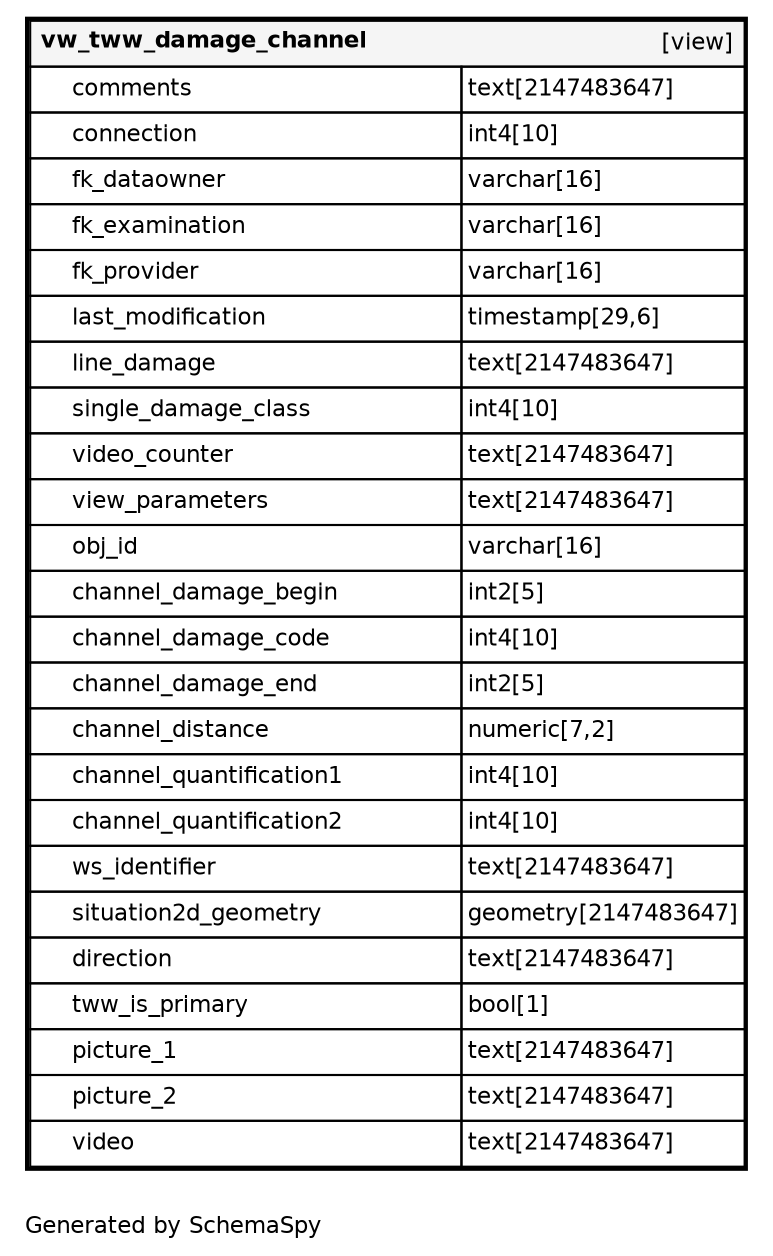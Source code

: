 digraph "oneDegreeRelationshipsDiagram" {
  graph [    rankdir="RL"    bgcolor="#ffffff"    label="\nGenerated by SchemaSpy"    labeljust="l"    nodesep="0.18"    ranksep="0.46"    fontname="Helvetica"    fontsize="11"    packmode="graph"  ];  node [    fontname="Helvetica"    fontsize="11"    shape="plaintext"  ];  edge [    arrowsize="0.8"  ];
  "vw_tww_damage_channel" [
   label=<
    <TABLE BORDER="2" CELLBORDER="1" CELLSPACING="0" BGCOLOR="#ffffff">
      <TR><TD COLSPAN="4"  BGCOLOR="#f5f5f5"><TABLE BORDER="0" CELLSPACING="0"><TR><TD ALIGN="LEFT" FIXEDSIZE="TRUE" WIDTH="186" HEIGHT="16"><B>vw_tww_damage_channel</B></TD><TD ALIGN="RIGHT">[view]</TD></TR></TABLE></TD></TR>
      <TR><TD PORT="comments" COLSPAN="2" ALIGN="LEFT"><TABLE BORDER="0" CELLSPACING="0" ALIGN="LEFT"><TR ALIGN="LEFT"><TD ALIGN="LEFT" FIXEDSIZE="TRUE" WIDTH="15" HEIGHT="16"></TD><TD ALIGN="LEFT" FIXEDSIZE="TRUE" WIDTH="186" HEIGHT="16">comments</TD></TR></TABLE></TD><TD PORT="comments.type" ALIGN="LEFT">text[2147483647]</TD></TR>
      <TR><TD PORT="connection" COLSPAN="2" ALIGN="LEFT"><TABLE BORDER="0" CELLSPACING="0" ALIGN="LEFT"><TR ALIGN="LEFT"><TD ALIGN="LEFT" FIXEDSIZE="TRUE" WIDTH="15" HEIGHT="16"></TD><TD ALIGN="LEFT" FIXEDSIZE="TRUE" WIDTH="186" HEIGHT="16">connection</TD></TR></TABLE></TD><TD PORT="connection.type" ALIGN="LEFT">int4[10]</TD></TR>
      <TR><TD PORT="fk_dataowner" COLSPAN="2" ALIGN="LEFT"><TABLE BORDER="0" CELLSPACING="0" ALIGN="LEFT"><TR ALIGN="LEFT"><TD ALIGN="LEFT" FIXEDSIZE="TRUE" WIDTH="15" HEIGHT="16"></TD><TD ALIGN="LEFT" FIXEDSIZE="TRUE" WIDTH="186" HEIGHT="16">fk_dataowner</TD></TR></TABLE></TD><TD PORT="fk_dataowner.type" ALIGN="LEFT">varchar[16]</TD></TR>
      <TR><TD PORT="fk_examination" COLSPAN="2" ALIGN="LEFT"><TABLE BORDER="0" CELLSPACING="0" ALIGN="LEFT"><TR ALIGN="LEFT"><TD ALIGN="LEFT" FIXEDSIZE="TRUE" WIDTH="15" HEIGHT="16"></TD><TD ALIGN="LEFT" FIXEDSIZE="TRUE" WIDTH="186" HEIGHT="16">fk_examination</TD></TR></TABLE></TD><TD PORT="fk_examination.type" ALIGN="LEFT">varchar[16]</TD></TR>
      <TR><TD PORT="fk_provider" COLSPAN="2" ALIGN="LEFT"><TABLE BORDER="0" CELLSPACING="0" ALIGN="LEFT"><TR ALIGN="LEFT"><TD ALIGN="LEFT" FIXEDSIZE="TRUE" WIDTH="15" HEIGHT="16"></TD><TD ALIGN="LEFT" FIXEDSIZE="TRUE" WIDTH="186" HEIGHT="16">fk_provider</TD></TR></TABLE></TD><TD PORT="fk_provider.type" ALIGN="LEFT">varchar[16]</TD></TR>
      <TR><TD PORT="last_modification" COLSPAN="2" ALIGN="LEFT"><TABLE BORDER="0" CELLSPACING="0" ALIGN="LEFT"><TR ALIGN="LEFT"><TD ALIGN="LEFT" FIXEDSIZE="TRUE" WIDTH="15" HEIGHT="16"></TD><TD ALIGN="LEFT" FIXEDSIZE="TRUE" WIDTH="186" HEIGHT="16">last_modification</TD></TR></TABLE></TD><TD PORT="last_modification.type" ALIGN="LEFT">timestamp[29,6]</TD></TR>
      <TR><TD PORT="line_damage" COLSPAN="2" ALIGN="LEFT"><TABLE BORDER="0" CELLSPACING="0" ALIGN="LEFT"><TR ALIGN="LEFT"><TD ALIGN="LEFT" FIXEDSIZE="TRUE" WIDTH="15" HEIGHT="16"></TD><TD ALIGN="LEFT" FIXEDSIZE="TRUE" WIDTH="186" HEIGHT="16">line_damage</TD></TR></TABLE></TD><TD PORT="line_damage.type" ALIGN="LEFT">text[2147483647]</TD></TR>
      <TR><TD PORT="single_damage_class" COLSPAN="2" ALIGN="LEFT"><TABLE BORDER="0" CELLSPACING="0" ALIGN="LEFT"><TR ALIGN="LEFT"><TD ALIGN="LEFT" FIXEDSIZE="TRUE" WIDTH="15" HEIGHT="16"></TD><TD ALIGN="LEFT" FIXEDSIZE="TRUE" WIDTH="186" HEIGHT="16">single_damage_class</TD></TR></TABLE></TD><TD PORT="single_damage_class.type" ALIGN="LEFT">int4[10]</TD></TR>
      <TR><TD PORT="video_counter" COLSPAN="2" ALIGN="LEFT"><TABLE BORDER="0" CELLSPACING="0" ALIGN="LEFT"><TR ALIGN="LEFT"><TD ALIGN="LEFT" FIXEDSIZE="TRUE" WIDTH="15" HEIGHT="16"></TD><TD ALIGN="LEFT" FIXEDSIZE="TRUE" WIDTH="186" HEIGHT="16">video_counter</TD></TR></TABLE></TD><TD PORT="video_counter.type" ALIGN="LEFT">text[2147483647]</TD></TR>
      <TR><TD PORT="view_parameters" COLSPAN="2" ALIGN="LEFT"><TABLE BORDER="0" CELLSPACING="0" ALIGN="LEFT"><TR ALIGN="LEFT"><TD ALIGN="LEFT" FIXEDSIZE="TRUE" WIDTH="15" HEIGHT="16"></TD><TD ALIGN="LEFT" FIXEDSIZE="TRUE" WIDTH="186" HEIGHT="16">view_parameters</TD></TR></TABLE></TD><TD PORT="view_parameters.type" ALIGN="LEFT">text[2147483647]</TD></TR>
      <TR><TD PORT="obj_id" COLSPAN="2" ALIGN="LEFT"><TABLE BORDER="0" CELLSPACING="0" ALIGN="LEFT"><TR ALIGN="LEFT"><TD ALIGN="LEFT" FIXEDSIZE="TRUE" WIDTH="15" HEIGHT="16"></TD><TD ALIGN="LEFT" FIXEDSIZE="TRUE" WIDTH="186" HEIGHT="16">obj_id</TD></TR></TABLE></TD><TD PORT="obj_id.type" ALIGN="LEFT">varchar[16]</TD></TR>
      <TR><TD PORT="channel_damage_begin" COLSPAN="2" ALIGN="LEFT"><TABLE BORDER="0" CELLSPACING="0" ALIGN="LEFT"><TR ALIGN="LEFT"><TD ALIGN="LEFT" FIXEDSIZE="TRUE" WIDTH="15" HEIGHT="16"></TD><TD ALIGN="LEFT" FIXEDSIZE="TRUE" WIDTH="186" HEIGHT="16">channel_damage_begin</TD></TR></TABLE></TD><TD PORT="channel_damage_begin.type" ALIGN="LEFT">int2[5]</TD></TR>
      <TR><TD PORT="channel_damage_code" COLSPAN="2" ALIGN="LEFT"><TABLE BORDER="0" CELLSPACING="0" ALIGN="LEFT"><TR ALIGN="LEFT"><TD ALIGN="LEFT" FIXEDSIZE="TRUE" WIDTH="15" HEIGHT="16"></TD><TD ALIGN="LEFT" FIXEDSIZE="TRUE" WIDTH="186" HEIGHT="16">channel_damage_code</TD></TR></TABLE></TD><TD PORT="channel_damage_code.type" ALIGN="LEFT">int4[10]</TD></TR>
      <TR><TD PORT="channel_damage_end" COLSPAN="2" ALIGN="LEFT"><TABLE BORDER="0" CELLSPACING="0" ALIGN="LEFT"><TR ALIGN="LEFT"><TD ALIGN="LEFT" FIXEDSIZE="TRUE" WIDTH="15" HEIGHT="16"></TD><TD ALIGN="LEFT" FIXEDSIZE="TRUE" WIDTH="186" HEIGHT="16">channel_damage_end</TD></TR></TABLE></TD><TD PORT="channel_damage_end.type" ALIGN="LEFT">int2[5]</TD></TR>
      <TR><TD PORT="channel_distance" COLSPAN="2" ALIGN="LEFT"><TABLE BORDER="0" CELLSPACING="0" ALIGN="LEFT"><TR ALIGN="LEFT"><TD ALIGN="LEFT" FIXEDSIZE="TRUE" WIDTH="15" HEIGHT="16"></TD><TD ALIGN="LEFT" FIXEDSIZE="TRUE" WIDTH="186" HEIGHT="16">channel_distance</TD></TR></TABLE></TD><TD PORT="channel_distance.type" ALIGN="LEFT">numeric[7,2]</TD></TR>
      <TR><TD PORT="channel_quantification1" COLSPAN="2" ALIGN="LEFT"><TABLE BORDER="0" CELLSPACING="0" ALIGN="LEFT"><TR ALIGN="LEFT"><TD ALIGN="LEFT" FIXEDSIZE="TRUE" WIDTH="15" HEIGHT="16"></TD><TD ALIGN="LEFT" FIXEDSIZE="TRUE" WIDTH="186" HEIGHT="16">channel_quantification1</TD></TR></TABLE></TD><TD PORT="channel_quantification1.type" ALIGN="LEFT">int4[10]</TD></TR>
      <TR><TD PORT="channel_quantification2" COLSPAN="2" ALIGN="LEFT"><TABLE BORDER="0" CELLSPACING="0" ALIGN="LEFT"><TR ALIGN="LEFT"><TD ALIGN="LEFT" FIXEDSIZE="TRUE" WIDTH="15" HEIGHT="16"></TD><TD ALIGN="LEFT" FIXEDSIZE="TRUE" WIDTH="186" HEIGHT="16">channel_quantification2</TD></TR></TABLE></TD><TD PORT="channel_quantification2.type" ALIGN="LEFT">int4[10]</TD></TR>
      <TR><TD PORT="ws_identifier" COLSPAN="2" ALIGN="LEFT"><TABLE BORDER="0" CELLSPACING="0" ALIGN="LEFT"><TR ALIGN="LEFT"><TD ALIGN="LEFT" FIXEDSIZE="TRUE" WIDTH="15" HEIGHT="16"></TD><TD ALIGN="LEFT" FIXEDSIZE="TRUE" WIDTH="186" HEIGHT="16">ws_identifier</TD></TR></TABLE></TD><TD PORT="ws_identifier.type" ALIGN="LEFT">text[2147483647]</TD></TR>
      <TR><TD PORT="situation2d_geometry" COLSPAN="2" ALIGN="LEFT"><TABLE BORDER="0" CELLSPACING="0" ALIGN="LEFT"><TR ALIGN="LEFT"><TD ALIGN="LEFT" FIXEDSIZE="TRUE" WIDTH="15" HEIGHT="16"></TD><TD ALIGN="LEFT" FIXEDSIZE="TRUE" WIDTH="186" HEIGHT="16">situation2d_geometry</TD></TR></TABLE></TD><TD PORT="situation2d_geometry.type" ALIGN="LEFT">geometry[2147483647]</TD></TR>
      <TR><TD PORT="direction" COLSPAN="2" ALIGN="LEFT"><TABLE BORDER="0" CELLSPACING="0" ALIGN="LEFT"><TR ALIGN="LEFT"><TD ALIGN="LEFT" FIXEDSIZE="TRUE" WIDTH="15" HEIGHT="16"></TD><TD ALIGN="LEFT" FIXEDSIZE="TRUE" WIDTH="186" HEIGHT="16">direction</TD></TR></TABLE></TD><TD PORT="direction.type" ALIGN="LEFT">text[2147483647]</TD></TR>
      <TR><TD PORT="tww_is_primary" COLSPAN="2" ALIGN="LEFT"><TABLE BORDER="0" CELLSPACING="0" ALIGN="LEFT"><TR ALIGN="LEFT"><TD ALIGN="LEFT" FIXEDSIZE="TRUE" WIDTH="15" HEIGHT="16"></TD><TD ALIGN="LEFT" FIXEDSIZE="TRUE" WIDTH="186" HEIGHT="16">tww_is_primary</TD></TR></TABLE></TD><TD PORT="tww_is_primary.type" ALIGN="LEFT">bool[1]</TD></TR>
      <TR><TD PORT="picture_1" COLSPAN="2" ALIGN="LEFT"><TABLE BORDER="0" CELLSPACING="0" ALIGN="LEFT"><TR ALIGN="LEFT"><TD ALIGN="LEFT" FIXEDSIZE="TRUE" WIDTH="15" HEIGHT="16"></TD><TD ALIGN="LEFT" FIXEDSIZE="TRUE" WIDTH="186" HEIGHT="16">picture_1</TD></TR></TABLE></TD><TD PORT="picture_1.type" ALIGN="LEFT">text[2147483647]</TD></TR>
      <TR><TD PORT="picture_2" COLSPAN="2" ALIGN="LEFT"><TABLE BORDER="0" CELLSPACING="0" ALIGN="LEFT"><TR ALIGN="LEFT"><TD ALIGN="LEFT" FIXEDSIZE="TRUE" WIDTH="15" HEIGHT="16"></TD><TD ALIGN="LEFT" FIXEDSIZE="TRUE" WIDTH="186" HEIGHT="16">picture_2</TD></TR></TABLE></TD><TD PORT="picture_2.type" ALIGN="LEFT">text[2147483647]</TD></TR>
      <TR><TD PORT="video" COLSPAN="2" ALIGN="LEFT"><TABLE BORDER="0" CELLSPACING="0" ALIGN="LEFT"><TR ALIGN="LEFT"><TD ALIGN="LEFT" FIXEDSIZE="TRUE" WIDTH="15" HEIGHT="16"></TD><TD ALIGN="LEFT" FIXEDSIZE="TRUE" WIDTH="186" HEIGHT="16">video</TD></TR></TABLE></TD><TD PORT="video.type" ALIGN="LEFT">text[2147483647]</TD></TR>
    </TABLE>>
    URL="../../tables/vw_tww_damage_channel.html"
    target="_top"
    tooltip="vw_tww_damage_channel"
  ];
}

